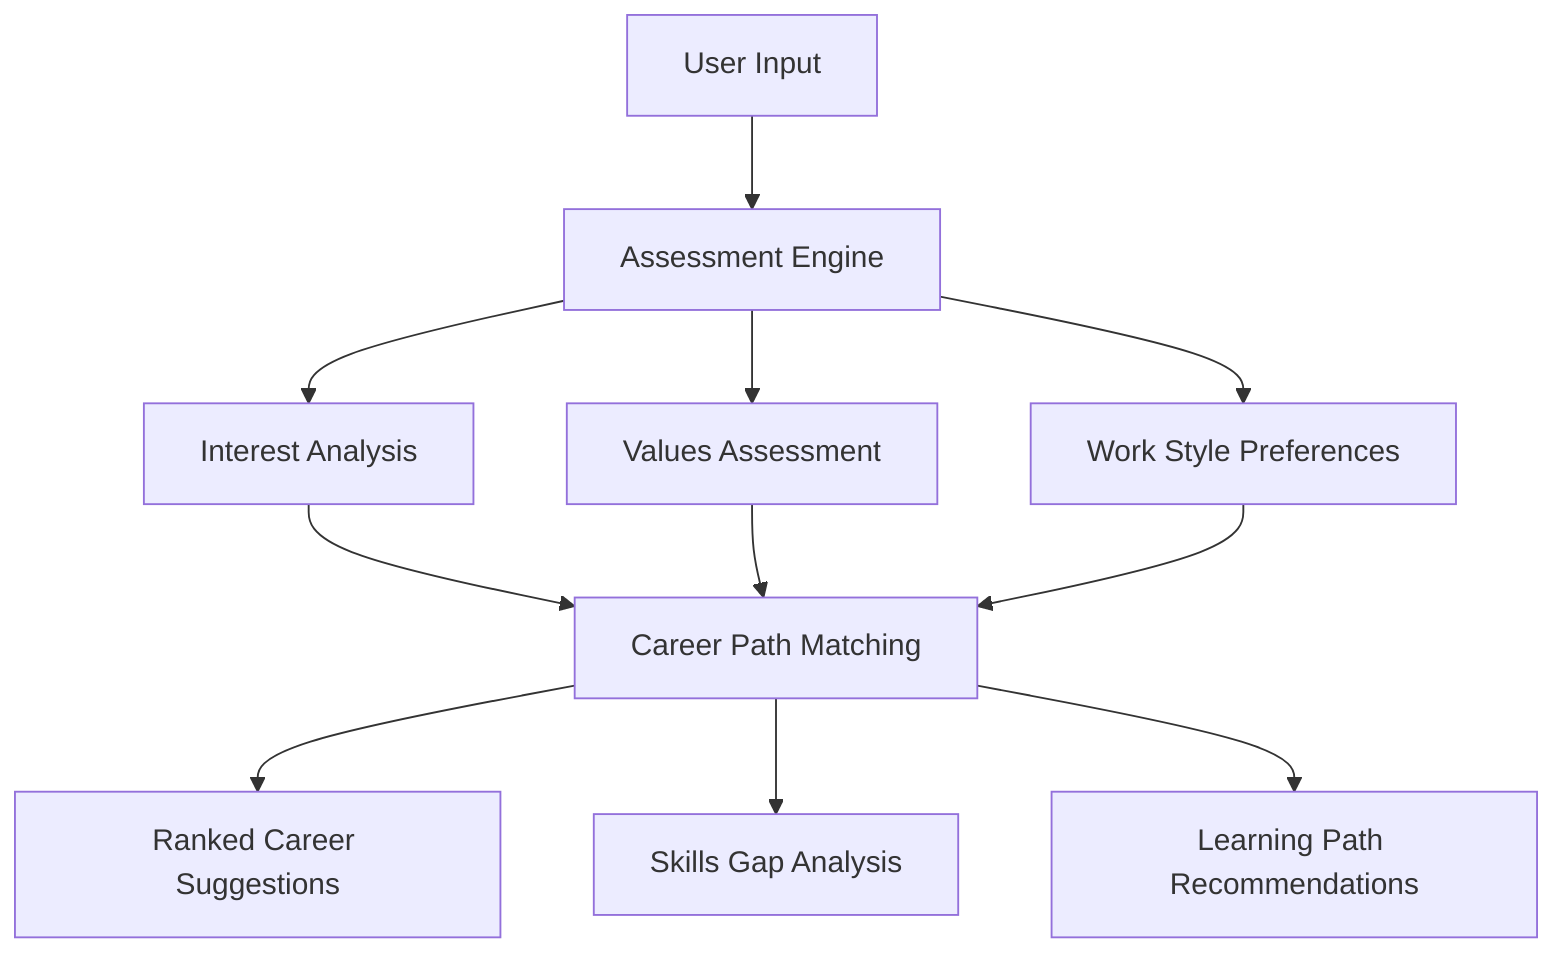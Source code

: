 graph TB
    A[User Input] --> B[Assessment Engine]
    B --> C[Interest Analysis]
    B --> D[Values Assessment]
    B --> E[Work Style Preferences]
    
    C --> F[Career Path Matching]
    D --> F
    E --> F
    
    F --> G[Ranked Career Suggestions]
    F --> H[Skills Gap Analysis]
    F --> I[Learning Path Recommendations]